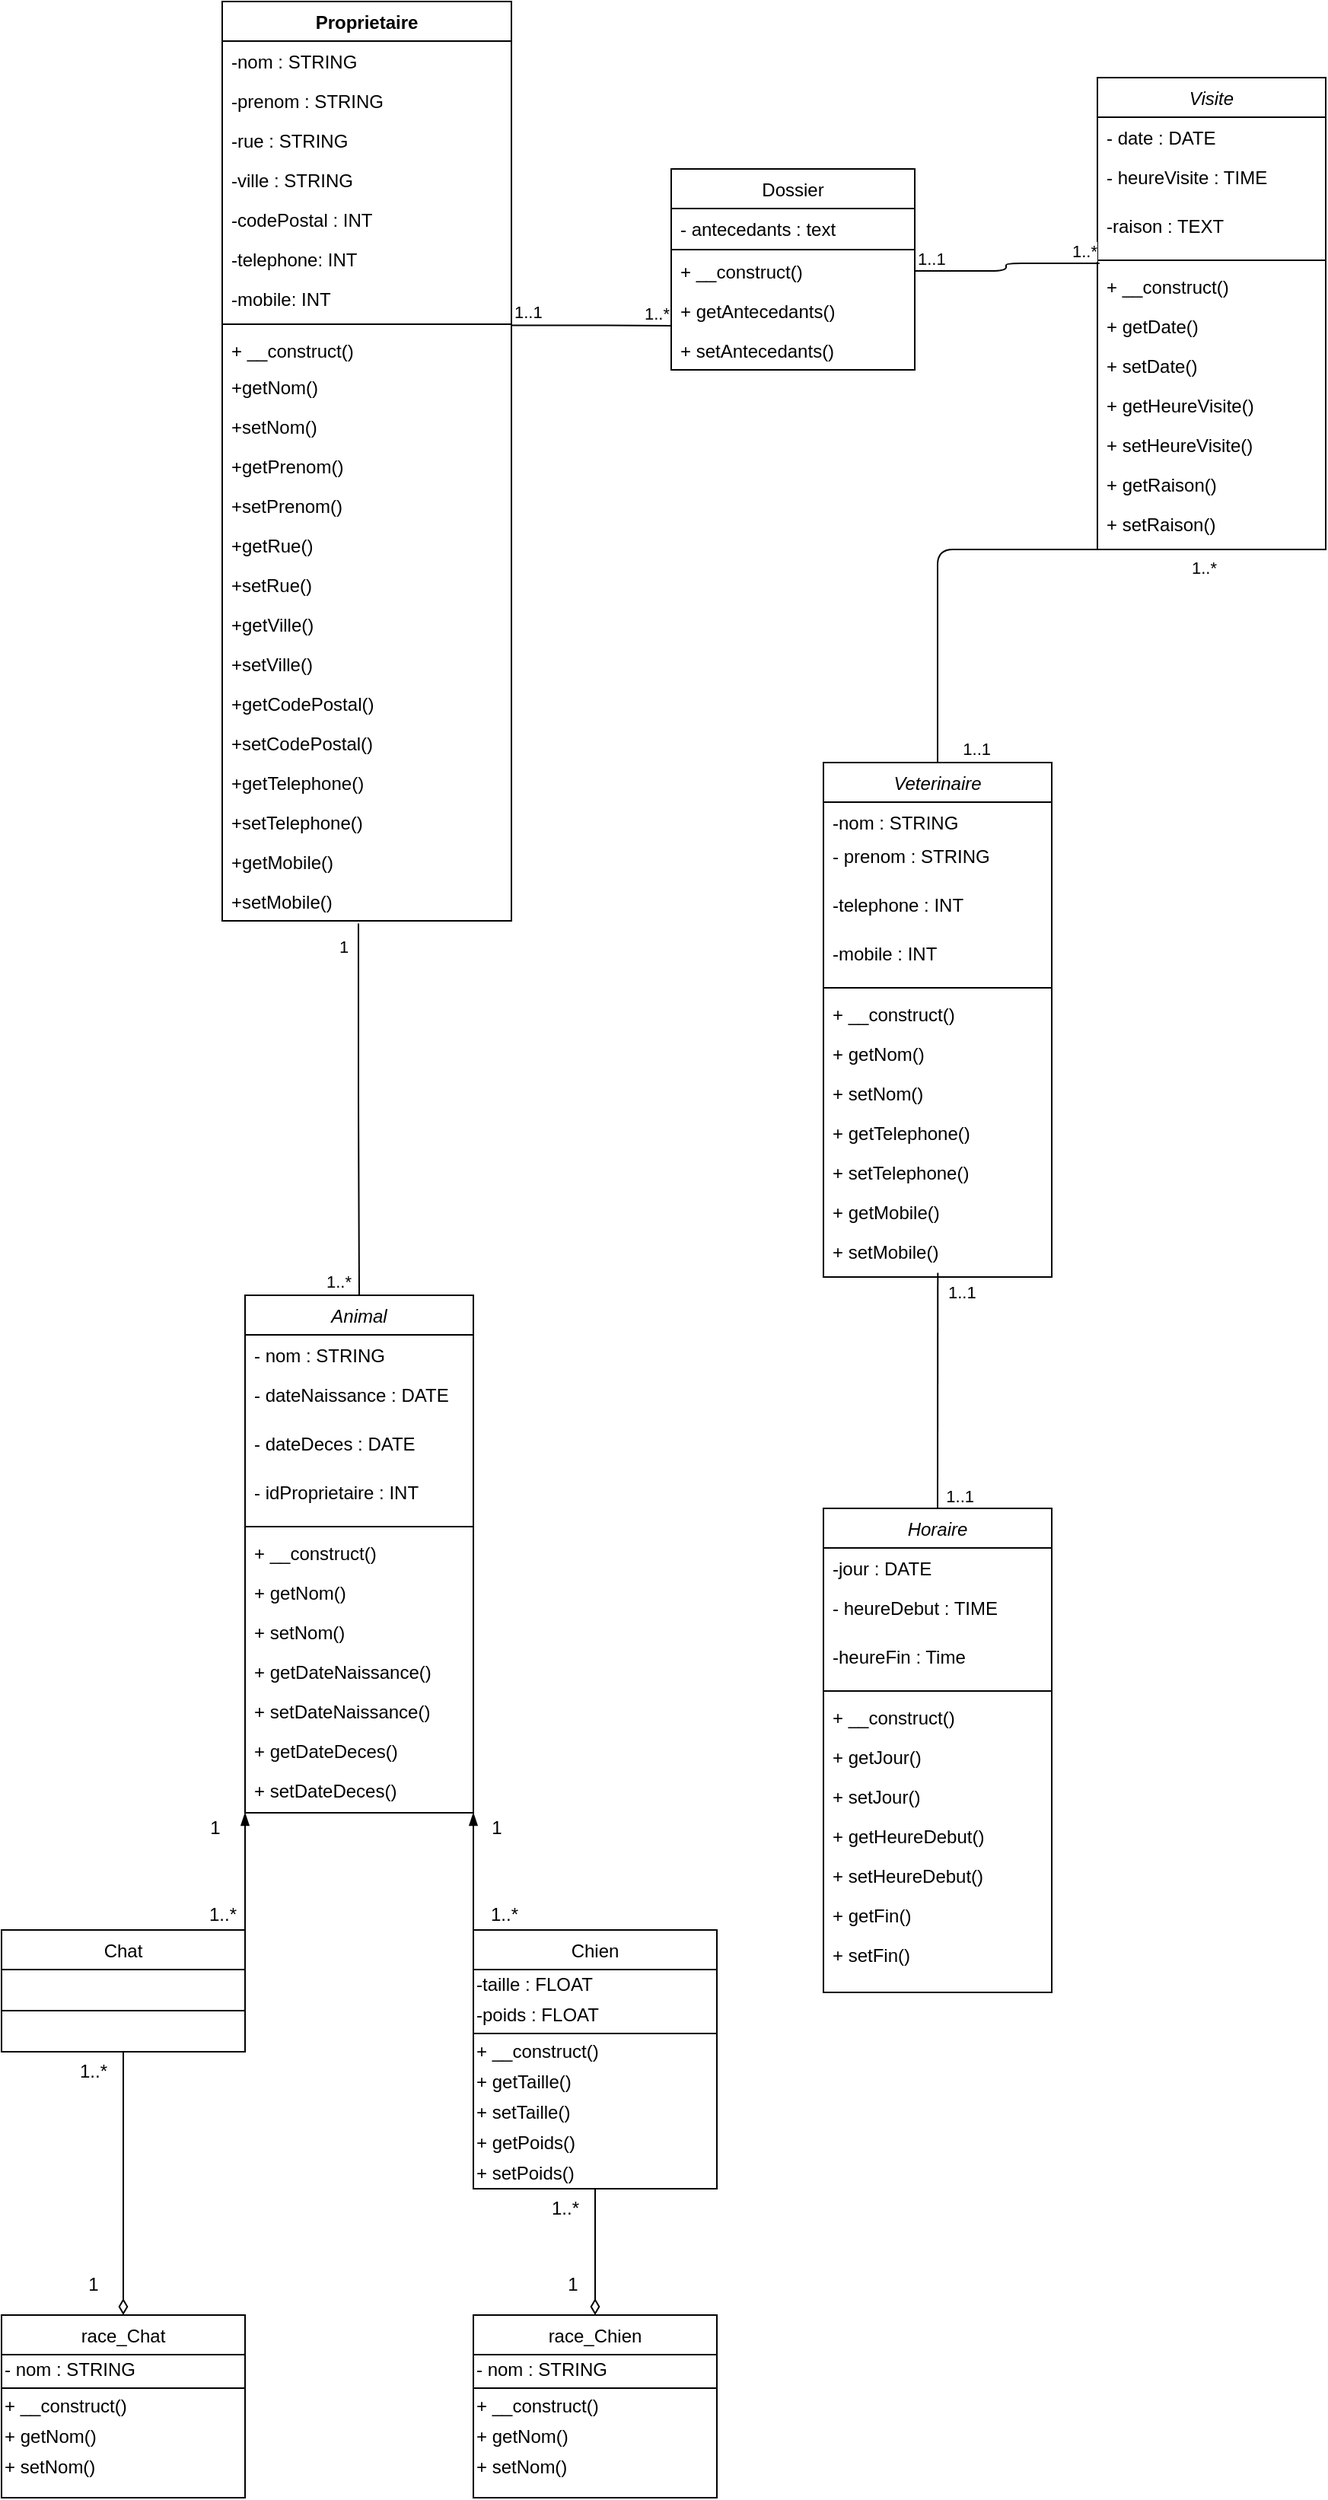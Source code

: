 <mxfile version="14.9.2" type="github">
  <diagram id="C5RBs43oDa-KdzZeNtuy" name="Page-1">
    <mxGraphModel dx="2031" dy="1134" grid="1" gridSize="10" guides="1" tooltips="1" connect="1" arrows="1" fold="1" page="1" pageScale="1" pageWidth="1654" pageHeight="2336" math="0" shadow="0">
      <root>
        <mxCell id="WIyWlLk6GJQsqaUBKTNV-0" />
        <mxCell id="WIyWlLk6GJQsqaUBKTNV-1" parent="WIyWlLk6GJQsqaUBKTNV-0" />
        <mxCell id="zkfFHV4jXpPFQw0GAbJ--0" value="Animal" style="swimlane;fontStyle=2;align=center;verticalAlign=top;childLayout=stackLayout;horizontal=1;startSize=26;horizontalStack=0;resizeParent=1;resizeLast=0;collapsible=1;marginBottom=0;rounded=0;shadow=0;strokeWidth=1;" parent="WIyWlLk6GJQsqaUBKTNV-1" vertex="1">
          <mxGeometry x="330" y="930" width="150" height="340" as="geometry">
            <mxRectangle x="200" y="150" width="160" height="26" as="alternateBounds" />
          </mxGeometry>
        </mxCell>
        <mxCell id="zkfFHV4jXpPFQw0GAbJ--2" value="- nom : STRING" style="text;align=left;verticalAlign=top;spacingLeft=4;spacingRight=4;overflow=hidden;rotatable=0;points=[[0,0.5],[1,0.5]];portConstraint=eastwest;rounded=0;shadow=0;html=0;" parent="zkfFHV4jXpPFQw0GAbJ--0" vertex="1">
          <mxGeometry y="26" width="150" height="26" as="geometry" />
        </mxCell>
        <mxCell id="zkfFHV4jXpPFQw0GAbJ--3" value="- dateNaissance : DATE" style="text;align=left;verticalAlign=top;spacingLeft=4;spacingRight=4;overflow=hidden;rotatable=0;points=[[0,0.5],[1,0.5]];portConstraint=eastwest;rounded=0;shadow=0;html=0;" parent="zkfFHV4jXpPFQw0GAbJ--0" vertex="1">
          <mxGeometry y="52" width="150" height="32" as="geometry" />
        </mxCell>
        <mxCell id="Nl6wbG8qSl5_t9dtnu6c-7" value="- dateDeces : DATE" style="text;align=left;verticalAlign=top;spacingLeft=4;spacingRight=4;overflow=hidden;rotatable=0;points=[[0,0.5],[1,0.5]];portConstraint=eastwest;rounded=0;shadow=0;html=0;" vertex="1" parent="zkfFHV4jXpPFQw0GAbJ--0">
          <mxGeometry y="84" width="150" height="32" as="geometry" />
        </mxCell>
        <mxCell id="Nl6wbG8qSl5_t9dtnu6c-8" value="- idProprietaire : INT" style="text;align=left;verticalAlign=top;spacingLeft=4;spacingRight=4;overflow=hidden;rotatable=0;points=[[0,0.5],[1,0.5]];portConstraint=eastwest;rounded=0;shadow=0;html=0;" vertex="1" parent="zkfFHV4jXpPFQw0GAbJ--0">
          <mxGeometry y="116" width="150" height="32" as="geometry" />
        </mxCell>
        <mxCell id="zkfFHV4jXpPFQw0GAbJ--4" value="" style="line;html=1;strokeWidth=1;align=left;verticalAlign=middle;spacingTop=-1;spacingLeft=3;spacingRight=3;rotatable=0;labelPosition=right;points=[];portConstraint=eastwest;" parent="zkfFHV4jXpPFQw0GAbJ--0" vertex="1">
          <mxGeometry y="148" width="150" height="8" as="geometry" />
        </mxCell>
        <mxCell id="Nl6wbG8qSl5_t9dtnu6c-9" value="+ __construct()" style="text;align=left;verticalAlign=top;spacingLeft=4;spacingRight=4;overflow=hidden;rotatable=0;points=[[0,0.5],[1,0.5]];portConstraint=eastwest;" vertex="1" parent="zkfFHV4jXpPFQw0GAbJ--0">
          <mxGeometry y="156" width="150" height="26" as="geometry" />
        </mxCell>
        <mxCell id="Nl6wbG8qSl5_t9dtnu6c-11" value="+ getNom()" style="text;align=left;verticalAlign=top;spacingLeft=4;spacingRight=4;overflow=hidden;rotatable=0;points=[[0,0.5],[1,0.5]];portConstraint=eastwest;" vertex="1" parent="zkfFHV4jXpPFQw0GAbJ--0">
          <mxGeometry y="182" width="150" height="26" as="geometry" />
        </mxCell>
        <mxCell id="Nl6wbG8qSl5_t9dtnu6c-12" value="+ setNom()" style="text;align=left;verticalAlign=top;spacingLeft=4;spacingRight=4;overflow=hidden;rotatable=0;points=[[0,0.5],[1,0.5]];portConstraint=eastwest;" vertex="1" parent="zkfFHV4jXpPFQw0GAbJ--0">
          <mxGeometry y="208" width="150" height="26" as="geometry" />
        </mxCell>
        <mxCell id="Nl6wbG8qSl5_t9dtnu6c-13" value="+ getDateNaissance()" style="text;align=left;verticalAlign=top;spacingLeft=4;spacingRight=4;overflow=hidden;rotatable=0;points=[[0,0.5],[1,0.5]];portConstraint=eastwest;" vertex="1" parent="zkfFHV4jXpPFQw0GAbJ--0">
          <mxGeometry y="234" width="150" height="26" as="geometry" />
        </mxCell>
        <mxCell id="Nl6wbG8qSl5_t9dtnu6c-14" value="+ setDateNaissance()" style="text;align=left;verticalAlign=top;spacingLeft=4;spacingRight=4;overflow=hidden;rotatable=0;points=[[0,0.5],[1,0.5]];portConstraint=eastwest;" vertex="1" parent="zkfFHV4jXpPFQw0GAbJ--0">
          <mxGeometry y="260" width="150" height="26" as="geometry" />
        </mxCell>
        <mxCell id="Nl6wbG8qSl5_t9dtnu6c-15" value="+ getDateDeces()" style="text;align=left;verticalAlign=top;spacingLeft=4;spacingRight=4;overflow=hidden;rotatable=0;points=[[0,0.5],[1,0.5]];portConstraint=eastwest;" vertex="1" parent="zkfFHV4jXpPFQw0GAbJ--0">
          <mxGeometry y="286" width="150" height="26" as="geometry" />
        </mxCell>
        <mxCell id="Nl6wbG8qSl5_t9dtnu6c-60" value="+ setDateDeces()" style="text;align=left;verticalAlign=top;spacingLeft=4;spacingRight=4;overflow=hidden;rotatable=0;points=[[0,0.5],[1,0.5]];portConstraint=eastwest;" vertex="1" parent="zkfFHV4jXpPFQw0GAbJ--0">
          <mxGeometry y="312" width="150" height="26" as="geometry" />
        </mxCell>
        <mxCell id="Nl6wbG8qSl5_t9dtnu6c-96" style="edgeStyle=none;rounded=1;orthogonalLoop=1;jettySize=auto;html=1;exitX=1;exitY=0;exitDx=0;exitDy=0;startArrow=none;startFill=0;endArrow=blockThin;endFill=1;entryX=0;entryY=1;entryDx=0;entryDy=0;" edge="1" parent="WIyWlLk6GJQsqaUBKTNV-1" source="zkfFHV4jXpPFQw0GAbJ--17" target="zkfFHV4jXpPFQw0GAbJ--0">
          <mxGeometry relative="1" as="geometry">
            <mxPoint x="310" y="769" as="targetPoint" />
          </mxGeometry>
        </mxCell>
        <mxCell id="zkfFHV4jXpPFQw0GAbJ--17" value="Chat" style="swimlane;fontStyle=0;align=center;verticalAlign=top;childLayout=stackLayout;horizontal=1;startSize=26;horizontalStack=0;resizeParent=1;resizeLast=0;collapsible=1;marginBottom=0;rounded=0;shadow=0;strokeWidth=1;" parent="WIyWlLk6GJQsqaUBKTNV-1" vertex="1">
          <mxGeometry x="170" y="1347" width="160" height="80" as="geometry">
            <mxRectangle x="550" y="140" width="160" height="26" as="alternateBounds" />
          </mxGeometry>
        </mxCell>
        <mxCell id="zkfFHV4jXpPFQw0GAbJ--23" value="" style="line;html=1;strokeWidth=1;align=left;verticalAlign=middle;spacingTop=-1;spacingLeft=3;spacingRight=3;rotatable=0;labelPosition=right;points=[];portConstraint=eastwest;" parent="zkfFHV4jXpPFQw0GAbJ--17" vertex="1">
          <mxGeometry y="26" width="160" height="54" as="geometry" />
        </mxCell>
        <mxCell id="Nl6wbG8qSl5_t9dtnu6c-61" value="Proprietaire" style="swimlane;fontStyle=1;align=center;verticalAlign=top;childLayout=stackLayout;horizontal=1;startSize=26;horizontalStack=0;resizeParent=1;resizeParentMax=0;resizeLast=0;collapsible=1;marginBottom=0;fillColor=none;" vertex="1" parent="WIyWlLk6GJQsqaUBKTNV-1">
          <mxGeometry x="315" y="80" width="190" height="604" as="geometry" />
        </mxCell>
        <mxCell id="Nl6wbG8qSl5_t9dtnu6c-62" value="-nom : STRING" style="text;strokeColor=none;fillColor=none;align=left;verticalAlign=top;spacingLeft=4;spacingRight=4;overflow=hidden;rotatable=0;points=[[0,0.5],[1,0.5]];portConstraint=eastwest;" vertex="1" parent="Nl6wbG8qSl5_t9dtnu6c-61">
          <mxGeometry y="26" width="190" height="26" as="geometry" />
        </mxCell>
        <mxCell id="Nl6wbG8qSl5_t9dtnu6c-132" value="-prenom : STRING" style="text;strokeColor=none;fillColor=none;align=left;verticalAlign=top;spacingLeft=4;spacingRight=4;overflow=hidden;rotatable=0;points=[[0,0.5],[1,0.5]];portConstraint=eastwest;" vertex="1" parent="Nl6wbG8qSl5_t9dtnu6c-61">
          <mxGeometry y="52" width="190" height="26" as="geometry" />
        </mxCell>
        <mxCell id="Nl6wbG8qSl5_t9dtnu6c-133" value="-rue : STRING" style="text;strokeColor=none;fillColor=none;align=left;verticalAlign=top;spacingLeft=4;spacingRight=4;overflow=hidden;rotatable=0;points=[[0,0.5],[1,0.5]];portConstraint=eastwest;" vertex="1" parent="Nl6wbG8qSl5_t9dtnu6c-61">
          <mxGeometry y="78" width="190" height="26" as="geometry" />
        </mxCell>
        <mxCell id="Nl6wbG8qSl5_t9dtnu6c-135" value="-ville : STRING" style="text;strokeColor=none;fillColor=none;align=left;verticalAlign=top;spacingLeft=4;spacingRight=4;overflow=hidden;rotatable=0;points=[[0,0.5],[1,0.5]];portConstraint=eastwest;" vertex="1" parent="Nl6wbG8qSl5_t9dtnu6c-61">
          <mxGeometry y="104" width="190" height="26" as="geometry" />
        </mxCell>
        <mxCell id="Nl6wbG8qSl5_t9dtnu6c-136" value="-codePostal : INT" style="text;strokeColor=none;fillColor=none;align=left;verticalAlign=top;spacingLeft=4;spacingRight=4;overflow=hidden;rotatable=0;points=[[0,0.5],[1,0.5]];portConstraint=eastwest;" vertex="1" parent="Nl6wbG8qSl5_t9dtnu6c-61">
          <mxGeometry y="130" width="190" height="26" as="geometry" />
        </mxCell>
        <mxCell id="Nl6wbG8qSl5_t9dtnu6c-134" value="-telephone: INT" style="text;strokeColor=none;fillColor=none;align=left;verticalAlign=top;spacingLeft=4;spacingRight=4;overflow=hidden;rotatable=0;points=[[0,0.5],[1,0.5]];portConstraint=eastwest;" vertex="1" parent="Nl6wbG8qSl5_t9dtnu6c-61">
          <mxGeometry y="156" width="190" height="26" as="geometry" />
        </mxCell>
        <mxCell id="Nl6wbG8qSl5_t9dtnu6c-137" value="-mobile: INT" style="text;strokeColor=none;fillColor=none;align=left;verticalAlign=top;spacingLeft=4;spacingRight=4;overflow=hidden;rotatable=0;points=[[0,0.5],[1,0.5]];portConstraint=eastwest;" vertex="1" parent="Nl6wbG8qSl5_t9dtnu6c-61">
          <mxGeometry y="182" width="190" height="26" as="geometry" />
        </mxCell>
        <mxCell id="Nl6wbG8qSl5_t9dtnu6c-63" value="" style="line;strokeWidth=1;fillColor=none;align=left;verticalAlign=middle;spacingTop=-1;spacingLeft=3;spacingRight=3;rotatable=0;labelPosition=right;points=[];portConstraint=eastwest;" vertex="1" parent="Nl6wbG8qSl5_t9dtnu6c-61">
          <mxGeometry y="208" width="190" height="8" as="geometry" />
        </mxCell>
        <mxCell id="Nl6wbG8qSl5_t9dtnu6c-138" value="+ __construct()" style="text;strokeColor=none;fillColor=none;align=left;verticalAlign=top;spacingLeft=4;spacingRight=4;overflow=hidden;rotatable=0;points=[[0,0.5],[1,0.5]];portConstraint=eastwest;" vertex="1" parent="Nl6wbG8qSl5_t9dtnu6c-61">
          <mxGeometry y="216" width="190" height="24" as="geometry" />
        </mxCell>
        <mxCell id="Nl6wbG8qSl5_t9dtnu6c-64" value="+getNom()" style="text;strokeColor=none;fillColor=none;align=left;verticalAlign=top;spacingLeft=4;spacingRight=4;overflow=hidden;rotatable=0;points=[[0,0.5],[1,0.5]];portConstraint=eastwest;" vertex="1" parent="Nl6wbG8qSl5_t9dtnu6c-61">
          <mxGeometry y="240" width="190" height="26" as="geometry" />
        </mxCell>
        <mxCell id="Nl6wbG8qSl5_t9dtnu6c-139" value="+setNom()" style="text;strokeColor=none;fillColor=none;align=left;verticalAlign=top;spacingLeft=4;spacingRight=4;overflow=hidden;rotatable=0;points=[[0,0.5],[1,0.5]];portConstraint=eastwest;" vertex="1" parent="Nl6wbG8qSl5_t9dtnu6c-61">
          <mxGeometry y="266" width="190" height="26" as="geometry" />
        </mxCell>
        <mxCell id="Nl6wbG8qSl5_t9dtnu6c-140" value="+getPrenom()" style="text;strokeColor=none;fillColor=none;align=left;verticalAlign=top;spacingLeft=4;spacingRight=4;overflow=hidden;rotatable=0;points=[[0,0.5],[1,0.5]];portConstraint=eastwest;" vertex="1" parent="Nl6wbG8qSl5_t9dtnu6c-61">
          <mxGeometry y="292" width="190" height="26" as="geometry" />
        </mxCell>
        <mxCell id="Nl6wbG8qSl5_t9dtnu6c-141" value="+setPrenom()" style="text;strokeColor=none;fillColor=none;align=left;verticalAlign=top;spacingLeft=4;spacingRight=4;overflow=hidden;rotatable=0;points=[[0,0.5],[1,0.5]];portConstraint=eastwest;" vertex="1" parent="Nl6wbG8qSl5_t9dtnu6c-61">
          <mxGeometry y="318" width="190" height="26" as="geometry" />
        </mxCell>
        <mxCell id="Nl6wbG8qSl5_t9dtnu6c-142" value="+getRue()" style="text;strokeColor=none;fillColor=none;align=left;verticalAlign=top;spacingLeft=4;spacingRight=4;overflow=hidden;rotatable=0;points=[[0,0.5],[1,0.5]];portConstraint=eastwest;" vertex="1" parent="Nl6wbG8qSl5_t9dtnu6c-61">
          <mxGeometry y="344" width="190" height="26" as="geometry" />
        </mxCell>
        <mxCell id="Nl6wbG8qSl5_t9dtnu6c-143" value="+setRue()" style="text;strokeColor=none;fillColor=none;align=left;verticalAlign=top;spacingLeft=4;spacingRight=4;overflow=hidden;rotatable=0;points=[[0,0.5],[1,0.5]];portConstraint=eastwest;" vertex="1" parent="Nl6wbG8qSl5_t9dtnu6c-61">
          <mxGeometry y="370" width="190" height="26" as="geometry" />
        </mxCell>
        <mxCell id="Nl6wbG8qSl5_t9dtnu6c-144" value="+getVille()" style="text;strokeColor=none;fillColor=none;align=left;verticalAlign=top;spacingLeft=4;spacingRight=4;overflow=hidden;rotatable=0;points=[[0,0.5],[1,0.5]];portConstraint=eastwest;" vertex="1" parent="Nl6wbG8qSl5_t9dtnu6c-61">
          <mxGeometry y="396" width="190" height="26" as="geometry" />
        </mxCell>
        <mxCell id="Nl6wbG8qSl5_t9dtnu6c-145" value="+setVille()" style="text;strokeColor=none;fillColor=none;align=left;verticalAlign=top;spacingLeft=4;spacingRight=4;overflow=hidden;rotatable=0;points=[[0,0.5],[1,0.5]];portConstraint=eastwest;" vertex="1" parent="Nl6wbG8qSl5_t9dtnu6c-61">
          <mxGeometry y="422" width="190" height="26" as="geometry" />
        </mxCell>
        <mxCell id="Nl6wbG8qSl5_t9dtnu6c-146" value="+getCodePostal()" style="text;strokeColor=none;fillColor=none;align=left;verticalAlign=top;spacingLeft=4;spacingRight=4;overflow=hidden;rotatable=0;points=[[0,0.5],[1,0.5]];portConstraint=eastwest;" vertex="1" parent="Nl6wbG8qSl5_t9dtnu6c-61">
          <mxGeometry y="448" width="190" height="26" as="geometry" />
        </mxCell>
        <mxCell id="Nl6wbG8qSl5_t9dtnu6c-147" value="+setCodePostal()" style="text;strokeColor=none;fillColor=none;align=left;verticalAlign=top;spacingLeft=4;spacingRight=4;overflow=hidden;rotatable=0;points=[[0,0.5],[1,0.5]];portConstraint=eastwest;" vertex="1" parent="Nl6wbG8qSl5_t9dtnu6c-61">
          <mxGeometry y="474" width="190" height="26" as="geometry" />
        </mxCell>
        <mxCell id="Nl6wbG8qSl5_t9dtnu6c-148" value="+getTelephone()" style="text;strokeColor=none;fillColor=none;align=left;verticalAlign=top;spacingLeft=4;spacingRight=4;overflow=hidden;rotatable=0;points=[[0,0.5],[1,0.5]];portConstraint=eastwest;" vertex="1" parent="Nl6wbG8qSl5_t9dtnu6c-61">
          <mxGeometry y="500" width="190" height="26" as="geometry" />
        </mxCell>
        <mxCell id="Nl6wbG8qSl5_t9dtnu6c-149" value="+setTelephone()" style="text;strokeColor=none;fillColor=none;align=left;verticalAlign=top;spacingLeft=4;spacingRight=4;overflow=hidden;rotatable=0;points=[[0,0.5],[1,0.5]];portConstraint=eastwest;" vertex="1" parent="Nl6wbG8qSl5_t9dtnu6c-61">
          <mxGeometry y="526" width="190" height="26" as="geometry" />
        </mxCell>
        <mxCell id="Nl6wbG8qSl5_t9dtnu6c-150" value="+getMobile()" style="text;strokeColor=none;fillColor=none;align=left;verticalAlign=top;spacingLeft=4;spacingRight=4;overflow=hidden;rotatable=0;points=[[0,0.5],[1,0.5]];portConstraint=eastwest;" vertex="1" parent="Nl6wbG8qSl5_t9dtnu6c-61">
          <mxGeometry y="552" width="190" height="26" as="geometry" />
        </mxCell>
        <mxCell id="Nl6wbG8qSl5_t9dtnu6c-151" value="+setMobile()" style="text;strokeColor=none;fillColor=none;align=left;verticalAlign=top;spacingLeft=4;spacingRight=4;overflow=hidden;rotatable=0;points=[[0,0.5],[1,0.5]];portConstraint=eastwest;" vertex="1" parent="Nl6wbG8qSl5_t9dtnu6c-61">
          <mxGeometry y="578" width="190" height="26" as="geometry" />
        </mxCell>
        <mxCell id="Nl6wbG8qSl5_t9dtnu6c-102" style="edgeStyle=none;rounded=1;orthogonalLoop=1;jettySize=auto;html=1;exitX=0.5;exitY=0;exitDx=0;exitDy=0;entryX=0.5;entryY=1;entryDx=0;entryDy=0;startArrow=diamondThin;startFill=0;endArrow=none;endFill=0;startSize=8;" edge="1" parent="WIyWlLk6GJQsqaUBKTNV-1" source="Nl6wbG8qSl5_t9dtnu6c-65" target="zkfFHV4jXpPFQw0GAbJ--17">
          <mxGeometry relative="1" as="geometry" />
        </mxCell>
        <mxCell id="Nl6wbG8qSl5_t9dtnu6c-65" value="race_Chat" style="swimlane;fontStyle=0;align=center;verticalAlign=top;childLayout=stackLayout;horizontal=1;startSize=26;horizontalStack=0;resizeParent=1;resizeLast=0;collapsible=1;marginBottom=0;rounded=0;shadow=0;strokeWidth=1;" vertex="1" parent="WIyWlLk6GJQsqaUBKTNV-1">
          <mxGeometry x="170" y="1600" width="160" height="120" as="geometry">
            <mxRectangle x="550" y="140" width="160" height="26" as="alternateBounds" />
          </mxGeometry>
        </mxCell>
        <mxCell id="Nl6wbG8qSl5_t9dtnu6c-101" value="- nom : STRING" style="text;html=1;align=left;verticalAlign=middle;resizable=0;points=[];autosize=1;strokeColor=none;" vertex="1" parent="Nl6wbG8qSl5_t9dtnu6c-65">
          <mxGeometry y="26" width="160" height="20" as="geometry" />
        </mxCell>
        <mxCell id="Nl6wbG8qSl5_t9dtnu6c-66" value="" style="line;html=1;strokeWidth=1;align=left;verticalAlign=middle;spacingTop=-1;spacingLeft=3;spacingRight=3;rotatable=0;labelPosition=right;points=[];portConstraint=eastwest;" vertex="1" parent="Nl6wbG8qSl5_t9dtnu6c-65">
          <mxGeometry y="46" width="160" height="4" as="geometry" />
        </mxCell>
        <mxCell id="Nl6wbG8qSl5_t9dtnu6c-114" value="+ __construct()" style="text;html=1;align=left;verticalAlign=middle;resizable=0;points=[];autosize=1;strokeColor=none;" vertex="1" parent="Nl6wbG8qSl5_t9dtnu6c-65">
          <mxGeometry y="50" width="160" height="20" as="geometry" />
        </mxCell>
        <mxCell id="Nl6wbG8qSl5_t9dtnu6c-115" value="+ getNom()" style="text;html=1;align=left;verticalAlign=middle;resizable=0;points=[];autosize=1;strokeColor=none;" vertex="1" parent="Nl6wbG8qSl5_t9dtnu6c-65">
          <mxGeometry y="70" width="160" height="20" as="geometry" />
        </mxCell>
        <mxCell id="Nl6wbG8qSl5_t9dtnu6c-116" value="+ setNom()" style="text;html=1;align=left;verticalAlign=middle;resizable=0;points=[];autosize=1;strokeColor=none;" vertex="1" parent="Nl6wbG8qSl5_t9dtnu6c-65">
          <mxGeometry y="90" width="160" height="20" as="geometry" />
        </mxCell>
        <mxCell id="Nl6wbG8qSl5_t9dtnu6c-97" value="Chien" style="swimlane;fontStyle=0;align=center;verticalAlign=top;childLayout=stackLayout;horizontal=1;startSize=26;horizontalStack=0;resizeParent=1;resizeLast=0;collapsible=1;marginBottom=0;rounded=0;shadow=0;strokeWidth=1;" vertex="1" parent="WIyWlLk6GJQsqaUBKTNV-1">
          <mxGeometry x="480" y="1347" width="160" height="170" as="geometry">
            <mxRectangle x="550" y="140" width="160" height="26" as="alternateBounds" />
          </mxGeometry>
        </mxCell>
        <mxCell id="Nl6wbG8qSl5_t9dtnu6c-107" value="-taille : FLOAT" style="text;html=1;align=left;verticalAlign=middle;resizable=0;points=[];autosize=1;strokeColor=none;" vertex="1" parent="Nl6wbG8qSl5_t9dtnu6c-97">
          <mxGeometry y="26" width="160" height="20" as="geometry" />
        </mxCell>
        <mxCell id="Nl6wbG8qSl5_t9dtnu6c-108" value="-poids : FLOAT" style="text;html=1;align=left;verticalAlign=middle;resizable=0;points=[];autosize=1;strokeColor=none;" vertex="1" parent="Nl6wbG8qSl5_t9dtnu6c-97">
          <mxGeometry y="46" width="160" height="20" as="geometry" />
        </mxCell>
        <mxCell id="Nl6wbG8qSl5_t9dtnu6c-98" value="" style="line;html=1;strokeWidth=1;align=left;verticalAlign=middle;spacingTop=-1;spacingLeft=3;spacingRight=3;rotatable=0;labelPosition=right;points=[];portConstraint=eastwest;" vertex="1" parent="Nl6wbG8qSl5_t9dtnu6c-97">
          <mxGeometry y="66" width="160" height="4" as="geometry" />
        </mxCell>
        <mxCell id="Nl6wbG8qSl5_t9dtnu6c-109" value="+ __construct()" style="text;html=1;align=left;verticalAlign=middle;resizable=0;points=[];autosize=1;strokeColor=none;" vertex="1" parent="Nl6wbG8qSl5_t9dtnu6c-97">
          <mxGeometry y="70" width="160" height="20" as="geometry" />
        </mxCell>
        <mxCell id="Nl6wbG8qSl5_t9dtnu6c-110" value="+ getTaille()" style="text;html=1;align=left;verticalAlign=middle;resizable=0;points=[];autosize=1;strokeColor=none;" vertex="1" parent="Nl6wbG8qSl5_t9dtnu6c-97">
          <mxGeometry y="90" width="160" height="20" as="geometry" />
        </mxCell>
        <mxCell id="Nl6wbG8qSl5_t9dtnu6c-112" value="+ setTaille()" style="text;html=1;align=left;verticalAlign=middle;resizable=0;points=[];autosize=1;strokeColor=none;" vertex="1" parent="Nl6wbG8qSl5_t9dtnu6c-97">
          <mxGeometry y="110" width="160" height="20" as="geometry" />
        </mxCell>
        <mxCell id="Nl6wbG8qSl5_t9dtnu6c-113" value="+ getPoids()" style="text;html=1;align=left;verticalAlign=middle;resizable=0;points=[];autosize=1;strokeColor=none;" vertex="1" parent="Nl6wbG8qSl5_t9dtnu6c-97">
          <mxGeometry y="130" width="160" height="20" as="geometry" />
        </mxCell>
        <mxCell id="Nl6wbG8qSl5_t9dtnu6c-111" value="+ setPoids()" style="text;html=1;align=left;verticalAlign=middle;resizable=0;points=[];autosize=1;strokeColor=none;" vertex="1" parent="Nl6wbG8qSl5_t9dtnu6c-97">
          <mxGeometry y="150" width="160" height="20" as="geometry" />
        </mxCell>
        <mxCell id="Nl6wbG8qSl5_t9dtnu6c-99" style="edgeStyle=none;rounded=1;orthogonalLoop=1;jettySize=auto;html=1;exitX=0;exitY=0;exitDx=0;exitDy=0;startArrow=none;startFill=0;endArrow=blockThin;endFill=1;entryX=1;entryY=1;entryDx=0;entryDy=0;" edge="1" parent="WIyWlLk6GJQsqaUBKTNV-1" source="Nl6wbG8qSl5_t9dtnu6c-97" target="zkfFHV4jXpPFQw0GAbJ--0">
          <mxGeometry relative="1" as="geometry">
            <mxPoint x="480" y="1020" as="sourcePoint" />
            <mxPoint x="490" y="930" as="targetPoint" />
          </mxGeometry>
        </mxCell>
        <mxCell id="Nl6wbG8qSl5_t9dtnu6c-103" value="race_Chien" style="swimlane;fontStyle=0;align=center;verticalAlign=top;childLayout=stackLayout;horizontal=1;startSize=26;horizontalStack=0;resizeParent=1;resizeLast=0;collapsible=1;marginBottom=0;rounded=0;shadow=0;strokeWidth=1;" vertex="1" parent="WIyWlLk6GJQsqaUBKTNV-1">
          <mxGeometry x="480" y="1600" width="160" height="120" as="geometry">
            <mxRectangle x="550" y="140" width="160" height="26" as="alternateBounds" />
          </mxGeometry>
        </mxCell>
        <mxCell id="Nl6wbG8qSl5_t9dtnu6c-104" value="- nom : STRING" style="text;html=1;align=left;verticalAlign=middle;resizable=0;points=[];autosize=1;strokeColor=none;" vertex="1" parent="Nl6wbG8qSl5_t9dtnu6c-103">
          <mxGeometry y="26" width="160" height="20" as="geometry" />
        </mxCell>
        <mxCell id="Nl6wbG8qSl5_t9dtnu6c-105" value="" style="line;html=1;strokeWidth=1;align=left;verticalAlign=middle;spacingTop=-1;spacingLeft=3;spacingRight=3;rotatable=0;labelPosition=right;points=[];portConstraint=eastwest;" vertex="1" parent="Nl6wbG8qSl5_t9dtnu6c-103">
          <mxGeometry y="46" width="160" height="4" as="geometry" />
        </mxCell>
        <mxCell id="Nl6wbG8qSl5_t9dtnu6c-117" value="+ __construct()" style="text;html=1;align=left;verticalAlign=middle;resizable=0;points=[];autosize=1;strokeColor=none;" vertex="1" parent="Nl6wbG8qSl5_t9dtnu6c-103">
          <mxGeometry y="50" width="160" height="20" as="geometry" />
        </mxCell>
        <mxCell id="Nl6wbG8qSl5_t9dtnu6c-118" value="+ getNom()" style="text;html=1;align=left;verticalAlign=middle;resizable=0;points=[];autosize=1;strokeColor=none;" vertex="1" parent="Nl6wbG8qSl5_t9dtnu6c-103">
          <mxGeometry y="70" width="160" height="20" as="geometry" />
        </mxCell>
        <mxCell id="Nl6wbG8qSl5_t9dtnu6c-119" value="+ setNom()" style="text;html=1;align=left;verticalAlign=middle;resizable=0;points=[];autosize=1;strokeColor=none;" vertex="1" parent="Nl6wbG8qSl5_t9dtnu6c-103">
          <mxGeometry y="90" width="160" height="20" as="geometry" />
        </mxCell>
        <mxCell id="Nl6wbG8qSl5_t9dtnu6c-106" style="edgeStyle=none;rounded=1;orthogonalLoop=1;jettySize=auto;html=1;startArrow=diamondThin;startFill=0;endArrow=none;endFill=0;entryX=0.5;entryY=1;entryDx=0;entryDy=0;startSize=8;exitX=0.5;exitY=0;exitDx=0;exitDy=0;" edge="1" parent="WIyWlLk6GJQsqaUBKTNV-1" source="Nl6wbG8qSl5_t9dtnu6c-103" target="Nl6wbG8qSl5_t9dtnu6c-97">
          <mxGeometry relative="1" as="geometry">
            <mxPoint x="620" y="1230" as="sourcePoint" />
            <mxPoint x="570" y="1100" as="targetPoint" />
          </mxGeometry>
        </mxCell>
        <mxCell id="Nl6wbG8qSl5_t9dtnu6c-121" value="1" style="text;html=1;align=center;verticalAlign=middle;resizable=0;points=[];autosize=1;strokeColor=none;" vertex="1" parent="WIyWlLk6GJQsqaUBKTNV-1">
          <mxGeometry x="300" y="1270" width="20" height="20" as="geometry" />
        </mxCell>
        <mxCell id="Nl6wbG8qSl5_t9dtnu6c-122" value="1..*" style="text;html=1;align=center;verticalAlign=middle;resizable=0;points=[];autosize=1;strokeColor=none;" vertex="1" parent="WIyWlLk6GJQsqaUBKTNV-1">
          <mxGeometry x="300" y="1327" width="30" height="20" as="geometry" />
        </mxCell>
        <mxCell id="Nl6wbG8qSl5_t9dtnu6c-123" value="1" style="text;html=1;align=center;verticalAlign=middle;resizable=0;points=[];autosize=1;strokeColor=none;" vertex="1" parent="WIyWlLk6GJQsqaUBKTNV-1">
          <mxGeometry x="485" y="1270" width="20" height="20" as="geometry" />
        </mxCell>
        <mxCell id="Nl6wbG8qSl5_t9dtnu6c-124" value="1..*" style="text;html=1;align=center;verticalAlign=middle;resizable=0;points=[];autosize=1;strokeColor=none;" vertex="1" parent="WIyWlLk6GJQsqaUBKTNV-1">
          <mxGeometry x="485" y="1327" width="30" height="20" as="geometry" />
        </mxCell>
        <mxCell id="Nl6wbG8qSl5_t9dtnu6c-125" value="1" style="text;html=1;align=center;verticalAlign=middle;resizable=0;points=[];autosize=1;strokeColor=none;" vertex="1" parent="WIyWlLk6GJQsqaUBKTNV-1">
          <mxGeometry x="220" y="1570" width="20" height="20" as="geometry" />
        </mxCell>
        <mxCell id="Nl6wbG8qSl5_t9dtnu6c-126" value="1..*" style="text;html=1;align=center;verticalAlign=middle;resizable=0;points=[];autosize=1;strokeColor=none;" vertex="1" parent="WIyWlLk6GJQsqaUBKTNV-1">
          <mxGeometry x="215" y="1430" width="30" height="20" as="geometry" />
        </mxCell>
        <mxCell id="Nl6wbG8qSl5_t9dtnu6c-127" value="1..*" style="text;html=1;align=center;verticalAlign=middle;resizable=0;points=[];autosize=1;strokeColor=none;" vertex="1" parent="WIyWlLk6GJQsqaUBKTNV-1">
          <mxGeometry x="525" y="1520" width="30" height="20" as="geometry" />
        </mxCell>
        <mxCell id="Nl6wbG8qSl5_t9dtnu6c-128" value="1" style="text;html=1;align=center;verticalAlign=middle;resizable=0;points=[];autosize=1;strokeColor=none;" vertex="1" parent="WIyWlLk6GJQsqaUBKTNV-1">
          <mxGeometry x="535" y="1570" width="20" height="20" as="geometry" />
        </mxCell>
        <mxCell id="Nl6wbG8qSl5_t9dtnu6c-156" value="Dossier" style="swimlane;fontStyle=0;align=center;verticalAlign=top;childLayout=stackLayout;horizontal=1;startSize=26;horizontalStack=0;resizeParent=1;resizeLast=0;collapsible=1;marginBottom=0;rounded=0;shadow=0;strokeWidth=1;" vertex="1" parent="WIyWlLk6GJQsqaUBKTNV-1">
          <mxGeometry x="610" y="190" width="160" height="132" as="geometry">
            <mxRectangle x="550" y="140" width="160" height="26" as="alternateBounds" />
          </mxGeometry>
        </mxCell>
        <mxCell id="Nl6wbG8qSl5_t9dtnu6c-158" value="- antecedants : text" style="text;strokeColor=none;fillColor=none;align=left;verticalAlign=top;spacingLeft=4;spacingRight=4;overflow=hidden;rotatable=0;points=[[0,0.5],[1,0.5]];portConstraint=eastwest;" vertex="1" parent="Nl6wbG8qSl5_t9dtnu6c-156">
          <mxGeometry y="26" width="160" height="26" as="geometry" />
        </mxCell>
        <mxCell id="Nl6wbG8qSl5_t9dtnu6c-157" value="" style="line;html=1;strokeWidth=1;align=left;verticalAlign=middle;spacingTop=-1;spacingLeft=3;spacingRight=3;rotatable=0;labelPosition=right;points=[];portConstraint=eastwest;" vertex="1" parent="Nl6wbG8qSl5_t9dtnu6c-156">
          <mxGeometry y="52" width="160" height="2" as="geometry" />
        </mxCell>
        <mxCell id="Nl6wbG8qSl5_t9dtnu6c-166" value="+ __construct()" style="text;strokeColor=none;fillColor=none;align=left;verticalAlign=top;spacingLeft=4;spacingRight=4;overflow=hidden;rotatable=0;points=[[0,0.5],[1,0.5]];portConstraint=eastwest;" vertex="1" parent="Nl6wbG8qSl5_t9dtnu6c-156">
          <mxGeometry y="54" width="160" height="26" as="geometry" />
        </mxCell>
        <mxCell id="Nl6wbG8qSl5_t9dtnu6c-167" value="+ getAntecedants()" style="text;strokeColor=none;fillColor=none;align=left;verticalAlign=top;spacingLeft=4;spacingRight=4;overflow=hidden;rotatable=0;points=[[0,0.5],[1,0.5]];portConstraint=eastwest;" vertex="1" parent="Nl6wbG8qSl5_t9dtnu6c-156">
          <mxGeometry y="80" width="160" height="26" as="geometry" />
        </mxCell>
        <mxCell id="Nl6wbG8qSl5_t9dtnu6c-168" value="+ setAntecedants()" style="text;strokeColor=none;fillColor=none;align=left;verticalAlign=top;spacingLeft=4;spacingRight=4;overflow=hidden;rotatable=0;points=[[0,0.5],[1,0.5]];portConstraint=eastwest;" vertex="1" parent="Nl6wbG8qSl5_t9dtnu6c-156">
          <mxGeometry y="106" width="160" height="26" as="geometry" />
        </mxCell>
        <mxCell id="Nl6wbG8qSl5_t9dtnu6c-163" value="" style="endArrow=none;html=1;edgeStyle=orthogonalEdgeStyle;startSize=8;exitX=0.471;exitY=1.069;exitDx=0;exitDy=0;exitPerimeter=0;entryX=0.5;entryY=0;entryDx=0;entryDy=0;" edge="1" parent="WIyWlLk6GJQsqaUBKTNV-1" source="Nl6wbG8qSl5_t9dtnu6c-151" target="zkfFHV4jXpPFQw0GAbJ--0">
          <mxGeometry relative="1" as="geometry">
            <mxPoint x="630" y="710" as="sourcePoint" />
            <mxPoint x="790" y="710" as="targetPoint" />
            <Array as="points">
              <mxPoint x="405" y="807" />
            </Array>
          </mxGeometry>
        </mxCell>
        <mxCell id="Nl6wbG8qSl5_t9dtnu6c-164" value="1" style="edgeLabel;resizable=0;html=1;align=left;verticalAlign=bottom;" connectable="0" vertex="1" parent="Nl6wbG8qSl5_t9dtnu6c-163">
          <mxGeometry x="-1" relative="1" as="geometry">
            <mxPoint x="-14" y="24" as="offset" />
          </mxGeometry>
        </mxCell>
        <mxCell id="Nl6wbG8qSl5_t9dtnu6c-165" value="1..*" style="edgeLabel;resizable=0;html=1;align=right;verticalAlign=bottom;" connectable="0" vertex="1" parent="Nl6wbG8qSl5_t9dtnu6c-163">
          <mxGeometry x="1" relative="1" as="geometry">
            <mxPoint x="-5" as="offset" />
          </mxGeometry>
        </mxCell>
        <mxCell id="Nl6wbG8qSl5_t9dtnu6c-169" value="" style="endArrow=none;html=1;edgeStyle=orthogonalEdgeStyle;startSize=8;exitX=1.001;exitY=-0.138;exitDx=0;exitDy=0;exitPerimeter=0;entryX=-0.003;entryY=0.886;entryDx=0;entryDy=0;entryPerimeter=0;" edge="1" parent="WIyWlLk6GJQsqaUBKTNV-1" source="Nl6wbG8qSl5_t9dtnu6c-138" target="Nl6wbG8qSl5_t9dtnu6c-167">
          <mxGeometry relative="1" as="geometry">
            <mxPoint x="630" y="290" as="sourcePoint" />
            <mxPoint x="790" y="290" as="targetPoint" />
          </mxGeometry>
        </mxCell>
        <mxCell id="Nl6wbG8qSl5_t9dtnu6c-170" value="1..1" style="edgeLabel;resizable=0;html=1;align=left;verticalAlign=bottom;" connectable="0" vertex="1" parent="Nl6wbG8qSl5_t9dtnu6c-169">
          <mxGeometry x="-1" relative="1" as="geometry" />
        </mxCell>
        <mxCell id="Nl6wbG8qSl5_t9dtnu6c-171" value="1..*" style="edgeLabel;resizable=0;html=1;align=right;verticalAlign=bottom;" connectable="0" vertex="1" parent="Nl6wbG8qSl5_t9dtnu6c-169">
          <mxGeometry x="1" relative="1" as="geometry" />
        </mxCell>
        <mxCell id="Nl6wbG8qSl5_t9dtnu6c-173" value="Visite" style="swimlane;fontStyle=2;align=center;verticalAlign=top;childLayout=stackLayout;horizontal=1;startSize=26;horizontalStack=0;resizeParent=1;resizeLast=0;collapsible=1;marginBottom=0;rounded=0;shadow=0;strokeWidth=1;" vertex="1" parent="WIyWlLk6GJQsqaUBKTNV-1">
          <mxGeometry x="890" y="130" width="150" height="310" as="geometry">
            <mxRectangle x="200" y="150" width="160" height="26" as="alternateBounds" />
          </mxGeometry>
        </mxCell>
        <mxCell id="Nl6wbG8qSl5_t9dtnu6c-174" value="- date : DATE" style="text;align=left;verticalAlign=top;spacingLeft=4;spacingRight=4;overflow=hidden;rotatable=0;points=[[0,0.5],[1,0.5]];portConstraint=eastwest;rounded=0;shadow=0;html=0;" vertex="1" parent="Nl6wbG8qSl5_t9dtnu6c-173">
          <mxGeometry y="26" width="150" height="26" as="geometry" />
        </mxCell>
        <mxCell id="Nl6wbG8qSl5_t9dtnu6c-175" value="- heureVisite : TIME" style="text;align=left;verticalAlign=top;spacingLeft=4;spacingRight=4;overflow=hidden;rotatable=0;points=[[0,0.5],[1,0.5]];portConstraint=eastwest;rounded=0;shadow=0;html=0;" vertex="1" parent="Nl6wbG8qSl5_t9dtnu6c-173">
          <mxGeometry y="52" width="150" height="32" as="geometry" />
        </mxCell>
        <mxCell id="Nl6wbG8qSl5_t9dtnu6c-176" value="-raison : TEXT" style="text;align=left;verticalAlign=top;spacingLeft=4;spacingRight=4;overflow=hidden;rotatable=0;points=[[0,0.5],[1,0.5]];portConstraint=eastwest;rounded=0;shadow=0;html=0;" vertex="1" parent="Nl6wbG8qSl5_t9dtnu6c-173">
          <mxGeometry y="84" width="150" height="32" as="geometry" />
        </mxCell>
        <mxCell id="Nl6wbG8qSl5_t9dtnu6c-178" value="" style="line;html=1;strokeWidth=1;align=left;verticalAlign=middle;spacingTop=-1;spacingLeft=3;spacingRight=3;rotatable=0;labelPosition=right;points=[];portConstraint=eastwest;" vertex="1" parent="Nl6wbG8qSl5_t9dtnu6c-173">
          <mxGeometry y="116" width="150" height="8" as="geometry" />
        </mxCell>
        <mxCell id="Nl6wbG8qSl5_t9dtnu6c-179" value="+ __construct()" style="text;align=left;verticalAlign=top;spacingLeft=4;spacingRight=4;overflow=hidden;rotatable=0;points=[[0,0.5],[1,0.5]];portConstraint=eastwest;" vertex="1" parent="Nl6wbG8qSl5_t9dtnu6c-173">
          <mxGeometry y="124" width="150" height="26" as="geometry" />
        </mxCell>
        <mxCell id="Nl6wbG8qSl5_t9dtnu6c-180" value="+ getDate()" style="text;align=left;verticalAlign=top;spacingLeft=4;spacingRight=4;overflow=hidden;rotatable=0;points=[[0,0.5],[1,0.5]];portConstraint=eastwest;" vertex="1" parent="Nl6wbG8qSl5_t9dtnu6c-173">
          <mxGeometry y="150" width="150" height="26" as="geometry" />
        </mxCell>
        <mxCell id="Nl6wbG8qSl5_t9dtnu6c-181" value="+ setDate()" style="text;align=left;verticalAlign=top;spacingLeft=4;spacingRight=4;overflow=hidden;rotatable=0;points=[[0,0.5],[1,0.5]];portConstraint=eastwest;" vertex="1" parent="Nl6wbG8qSl5_t9dtnu6c-173">
          <mxGeometry y="176" width="150" height="26" as="geometry" />
        </mxCell>
        <mxCell id="Nl6wbG8qSl5_t9dtnu6c-182" value="+ getHeureVisite()" style="text;align=left;verticalAlign=top;spacingLeft=4;spacingRight=4;overflow=hidden;rotatable=0;points=[[0,0.5],[1,0.5]];portConstraint=eastwest;" vertex="1" parent="Nl6wbG8qSl5_t9dtnu6c-173">
          <mxGeometry y="202" width="150" height="26" as="geometry" />
        </mxCell>
        <mxCell id="Nl6wbG8qSl5_t9dtnu6c-183" value="+ setHeureVisite()" style="text;align=left;verticalAlign=top;spacingLeft=4;spacingRight=4;overflow=hidden;rotatable=0;points=[[0,0.5],[1,0.5]];portConstraint=eastwest;" vertex="1" parent="Nl6wbG8qSl5_t9dtnu6c-173">
          <mxGeometry y="228" width="150" height="26" as="geometry" />
        </mxCell>
        <mxCell id="Nl6wbG8qSl5_t9dtnu6c-184" value="+ getRaison()" style="text;align=left;verticalAlign=top;spacingLeft=4;spacingRight=4;overflow=hidden;rotatable=0;points=[[0,0.5],[1,0.5]];portConstraint=eastwest;" vertex="1" parent="Nl6wbG8qSl5_t9dtnu6c-173">
          <mxGeometry y="254" width="150" height="26" as="geometry" />
        </mxCell>
        <mxCell id="Nl6wbG8qSl5_t9dtnu6c-185" value="+ setRaison()" style="text;align=left;verticalAlign=top;spacingLeft=4;spacingRight=4;overflow=hidden;rotatable=0;points=[[0,0.5],[1,0.5]];portConstraint=eastwest;" vertex="1" parent="Nl6wbG8qSl5_t9dtnu6c-173">
          <mxGeometry y="280" width="150" height="26" as="geometry" />
        </mxCell>
        <mxCell id="Nl6wbG8qSl5_t9dtnu6c-186" value="" style="endArrow=none;html=1;edgeStyle=orthogonalEdgeStyle;startSize=8;exitX=1;exitY=0.5;exitDx=0;exitDy=0;entryX=0.009;entryY=0.75;entryDx=0;entryDy=0;entryPerimeter=0;" edge="1" parent="WIyWlLk6GJQsqaUBKTNV-1" source="Nl6wbG8qSl5_t9dtnu6c-166" target="Nl6wbG8qSl5_t9dtnu6c-178">
          <mxGeometry relative="1" as="geometry">
            <mxPoint x="630" y="310" as="sourcePoint" />
            <mxPoint x="790" y="310" as="targetPoint" />
          </mxGeometry>
        </mxCell>
        <mxCell id="Nl6wbG8qSl5_t9dtnu6c-187" value="1..1" style="edgeLabel;resizable=0;html=1;align=left;verticalAlign=bottom;" connectable="0" vertex="1" parent="Nl6wbG8qSl5_t9dtnu6c-186">
          <mxGeometry x="-1" relative="1" as="geometry" />
        </mxCell>
        <mxCell id="Nl6wbG8qSl5_t9dtnu6c-188" value="1..*" style="edgeLabel;resizable=0;html=1;align=right;verticalAlign=bottom;" connectable="0" vertex="1" parent="Nl6wbG8qSl5_t9dtnu6c-186">
          <mxGeometry x="1" relative="1" as="geometry">
            <mxPoint x="-1" as="offset" />
          </mxGeometry>
        </mxCell>
        <mxCell id="Nl6wbG8qSl5_t9dtnu6c-189" value="Veterinaire" style="swimlane;fontStyle=2;align=center;verticalAlign=top;childLayout=stackLayout;horizontal=1;startSize=26;horizontalStack=0;resizeParent=1;resizeLast=0;collapsible=1;marginBottom=0;rounded=0;shadow=0;strokeWidth=1;" vertex="1" parent="WIyWlLk6GJQsqaUBKTNV-1">
          <mxGeometry x="710" y="580" width="150" height="338" as="geometry">
            <mxRectangle x="200" y="150" width="160" height="26" as="alternateBounds" />
          </mxGeometry>
        </mxCell>
        <mxCell id="Nl6wbG8qSl5_t9dtnu6c-190" value="-nom : STRING" style="text;align=left;verticalAlign=top;spacingLeft=4;spacingRight=4;overflow=hidden;rotatable=0;points=[[0,0.5],[1,0.5]];portConstraint=eastwest;rounded=0;shadow=0;html=0;" vertex="1" parent="Nl6wbG8qSl5_t9dtnu6c-189">
          <mxGeometry y="26" width="150" height="22" as="geometry" />
        </mxCell>
        <mxCell id="Nl6wbG8qSl5_t9dtnu6c-191" value="- prenom : STRING" style="text;align=left;verticalAlign=top;spacingLeft=4;spacingRight=4;overflow=hidden;rotatable=0;points=[[0,0.5],[1,0.5]];portConstraint=eastwest;rounded=0;shadow=0;html=0;" vertex="1" parent="Nl6wbG8qSl5_t9dtnu6c-189">
          <mxGeometry y="48" width="150" height="32" as="geometry" />
        </mxCell>
        <mxCell id="Nl6wbG8qSl5_t9dtnu6c-192" value="-telephone : INT" style="text;align=left;verticalAlign=top;spacingLeft=4;spacingRight=4;overflow=hidden;rotatable=0;points=[[0,0.5],[1,0.5]];portConstraint=eastwest;rounded=0;shadow=0;html=0;" vertex="1" parent="Nl6wbG8qSl5_t9dtnu6c-189">
          <mxGeometry y="80" width="150" height="32" as="geometry" />
        </mxCell>
        <mxCell id="Nl6wbG8qSl5_t9dtnu6c-201" value="-mobile : INT" style="text;align=left;verticalAlign=top;spacingLeft=4;spacingRight=4;overflow=hidden;rotatable=0;points=[[0,0.5],[1,0.5]];portConstraint=eastwest;rounded=0;shadow=0;html=0;" vertex="1" parent="Nl6wbG8qSl5_t9dtnu6c-189">
          <mxGeometry y="112" width="150" height="32" as="geometry" />
        </mxCell>
        <mxCell id="Nl6wbG8qSl5_t9dtnu6c-193" value="" style="line;html=1;strokeWidth=1;align=left;verticalAlign=middle;spacingTop=-1;spacingLeft=3;spacingRight=3;rotatable=0;labelPosition=right;points=[];portConstraint=eastwest;" vertex="1" parent="Nl6wbG8qSl5_t9dtnu6c-189">
          <mxGeometry y="144" width="150" height="8" as="geometry" />
        </mxCell>
        <mxCell id="Nl6wbG8qSl5_t9dtnu6c-194" value="+ __construct()" style="text;align=left;verticalAlign=top;spacingLeft=4;spacingRight=4;overflow=hidden;rotatable=0;points=[[0,0.5],[1,0.5]];portConstraint=eastwest;" vertex="1" parent="Nl6wbG8qSl5_t9dtnu6c-189">
          <mxGeometry y="152" width="150" height="26" as="geometry" />
        </mxCell>
        <mxCell id="Nl6wbG8qSl5_t9dtnu6c-195" value="+ getNom()" style="text;align=left;verticalAlign=top;spacingLeft=4;spacingRight=4;overflow=hidden;rotatable=0;points=[[0,0.5],[1,0.5]];portConstraint=eastwest;" vertex="1" parent="Nl6wbG8qSl5_t9dtnu6c-189">
          <mxGeometry y="178" width="150" height="26" as="geometry" />
        </mxCell>
        <mxCell id="Nl6wbG8qSl5_t9dtnu6c-196" value="+ setNom()" style="text;align=left;verticalAlign=top;spacingLeft=4;spacingRight=4;overflow=hidden;rotatable=0;points=[[0,0.5],[1,0.5]];portConstraint=eastwest;" vertex="1" parent="Nl6wbG8qSl5_t9dtnu6c-189">
          <mxGeometry y="204" width="150" height="26" as="geometry" />
        </mxCell>
        <mxCell id="Nl6wbG8qSl5_t9dtnu6c-197" value="+ getTelephone()" style="text;align=left;verticalAlign=top;spacingLeft=4;spacingRight=4;overflow=hidden;rotatable=0;points=[[0,0.5],[1,0.5]];portConstraint=eastwest;" vertex="1" parent="Nl6wbG8qSl5_t9dtnu6c-189">
          <mxGeometry y="230" width="150" height="26" as="geometry" />
        </mxCell>
        <mxCell id="Nl6wbG8qSl5_t9dtnu6c-198" value="+ setTelephone()" style="text;align=left;verticalAlign=top;spacingLeft=4;spacingRight=4;overflow=hidden;rotatable=0;points=[[0,0.5],[1,0.5]];portConstraint=eastwest;" vertex="1" parent="Nl6wbG8qSl5_t9dtnu6c-189">
          <mxGeometry y="256" width="150" height="26" as="geometry" />
        </mxCell>
        <mxCell id="Nl6wbG8qSl5_t9dtnu6c-199" value="+ getMobile()" style="text;align=left;verticalAlign=top;spacingLeft=4;spacingRight=4;overflow=hidden;rotatable=0;points=[[0,0.5],[1,0.5]];portConstraint=eastwest;" vertex="1" parent="Nl6wbG8qSl5_t9dtnu6c-189">
          <mxGeometry y="282" width="150" height="26" as="geometry" />
        </mxCell>
        <mxCell id="Nl6wbG8qSl5_t9dtnu6c-200" value="+ setMobile()" style="text;align=left;verticalAlign=top;spacingLeft=4;spacingRight=4;overflow=hidden;rotatable=0;points=[[0,0.5],[1,0.5]];portConstraint=eastwest;" vertex="1" parent="Nl6wbG8qSl5_t9dtnu6c-189">
          <mxGeometry y="308" width="150" height="26" as="geometry" />
        </mxCell>
        <mxCell id="Nl6wbG8qSl5_t9dtnu6c-202" value="" style="endArrow=none;html=1;edgeStyle=orthogonalEdgeStyle;startSize=8;exitX=0.467;exitY=1.154;exitDx=0;exitDy=0;exitPerimeter=0;entryX=0.5;entryY=0;entryDx=0;entryDy=0;" edge="1" parent="WIyWlLk6GJQsqaUBKTNV-1" source="Nl6wbG8qSl5_t9dtnu6c-185" target="Nl6wbG8qSl5_t9dtnu6c-189">
          <mxGeometry relative="1" as="geometry">
            <mxPoint x="630" y="590" as="sourcePoint" />
            <mxPoint x="790" y="590" as="targetPoint" />
          </mxGeometry>
        </mxCell>
        <mxCell id="Nl6wbG8qSl5_t9dtnu6c-203" value="1..*" style="edgeLabel;resizable=0;html=1;align=left;verticalAlign=bottom;" connectable="0" vertex="1" parent="Nl6wbG8qSl5_t9dtnu6c-202">
          <mxGeometry x="-1" relative="1" as="geometry">
            <mxPoint x="-10" y="20" as="offset" />
          </mxGeometry>
        </mxCell>
        <mxCell id="Nl6wbG8qSl5_t9dtnu6c-204" value="1..1" style="edgeLabel;resizable=0;html=1;align=right;verticalAlign=bottom;" connectable="0" vertex="1" parent="Nl6wbG8qSl5_t9dtnu6c-202">
          <mxGeometry x="1" relative="1" as="geometry">
            <mxPoint x="35" as="offset" />
          </mxGeometry>
        </mxCell>
        <mxCell id="Nl6wbG8qSl5_t9dtnu6c-205" value="Horaire" style="swimlane;fontStyle=2;align=center;verticalAlign=top;childLayout=stackLayout;horizontal=1;startSize=26;horizontalStack=0;resizeParent=1;resizeLast=0;collapsible=1;marginBottom=0;rounded=0;shadow=0;strokeWidth=1;" vertex="1" parent="WIyWlLk6GJQsqaUBKTNV-1">
          <mxGeometry x="710" y="1070" width="150" height="318" as="geometry">
            <mxRectangle x="200" y="150" width="160" height="26" as="alternateBounds" />
          </mxGeometry>
        </mxCell>
        <mxCell id="Nl6wbG8qSl5_t9dtnu6c-206" value="-jour : DATE" style="text;align=left;verticalAlign=top;spacingLeft=4;spacingRight=4;overflow=hidden;rotatable=0;points=[[0,0.5],[1,0.5]];portConstraint=eastwest;rounded=0;shadow=0;html=0;" vertex="1" parent="Nl6wbG8qSl5_t9dtnu6c-205">
          <mxGeometry y="26" width="150" height="26" as="geometry" />
        </mxCell>
        <mxCell id="Nl6wbG8qSl5_t9dtnu6c-207" value="- heureDebut : TIME" style="text;align=left;verticalAlign=top;spacingLeft=4;spacingRight=4;overflow=hidden;rotatable=0;points=[[0,0.5],[1,0.5]];portConstraint=eastwest;rounded=0;shadow=0;html=0;" vertex="1" parent="Nl6wbG8qSl5_t9dtnu6c-205">
          <mxGeometry y="52" width="150" height="32" as="geometry" />
        </mxCell>
        <mxCell id="Nl6wbG8qSl5_t9dtnu6c-208" value="-heureFin : Time" style="text;align=left;verticalAlign=top;spacingLeft=4;spacingRight=4;overflow=hidden;rotatable=0;points=[[0,0.5],[1,0.5]];portConstraint=eastwest;rounded=0;shadow=0;html=0;" vertex="1" parent="Nl6wbG8qSl5_t9dtnu6c-205">
          <mxGeometry y="84" width="150" height="32" as="geometry" />
        </mxCell>
        <mxCell id="Nl6wbG8qSl5_t9dtnu6c-210" value="" style="line;html=1;strokeWidth=1;align=left;verticalAlign=middle;spacingTop=-1;spacingLeft=3;spacingRight=3;rotatable=0;labelPosition=right;points=[];portConstraint=eastwest;" vertex="1" parent="Nl6wbG8qSl5_t9dtnu6c-205">
          <mxGeometry y="116" width="150" height="8" as="geometry" />
        </mxCell>
        <mxCell id="Nl6wbG8qSl5_t9dtnu6c-211" value="+ __construct()" style="text;align=left;verticalAlign=top;spacingLeft=4;spacingRight=4;overflow=hidden;rotatable=0;points=[[0,0.5],[1,0.5]];portConstraint=eastwest;" vertex="1" parent="Nl6wbG8qSl5_t9dtnu6c-205">
          <mxGeometry y="124" width="150" height="26" as="geometry" />
        </mxCell>
        <mxCell id="Nl6wbG8qSl5_t9dtnu6c-212" value="+ getJour()" style="text;align=left;verticalAlign=top;spacingLeft=4;spacingRight=4;overflow=hidden;rotatable=0;points=[[0,0.5],[1,0.5]];portConstraint=eastwest;" vertex="1" parent="Nl6wbG8qSl5_t9dtnu6c-205">
          <mxGeometry y="150" width="150" height="26" as="geometry" />
        </mxCell>
        <mxCell id="Nl6wbG8qSl5_t9dtnu6c-213" value="+ setJour()" style="text;align=left;verticalAlign=top;spacingLeft=4;spacingRight=4;overflow=hidden;rotatable=0;points=[[0,0.5],[1,0.5]];portConstraint=eastwest;" vertex="1" parent="Nl6wbG8qSl5_t9dtnu6c-205">
          <mxGeometry y="176" width="150" height="26" as="geometry" />
        </mxCell>
        <mxCell id="Nl6wbG8qSl5_t9dtnu6c-214" value="+ getHeureDebut()" style="text;align=left;verticalAlign=top;spacingLeft=4;spacingRight=4;overflow=hidden;rotatable=0;points=[[0,0.5],[1,0.5]];portConstraint=eastwest;" vertex="1" parent="Nl6wbG8qSl5_t9dtnu6c-205">
          <mxGeometry y="202" width="150" height="26" as="geometry" />
        </mxCell>
        <mxCell id="Nl6wbG8qSl5_t9dtnu6c-215" value="+ setHeureDebut()" style="text;align=left;verticalAlign=top;spacingLeft=4;spacingRight=4;overflow=hidden;rotatable=0;points=[[0,0.5],[1,0.5]];portConstraint=eastwest;" vertex="1" parent="Nl6wbG8qSl5_t9dtnu6c-205">
          <mxGeometry y="228" width="150" height="26" as="geometry" />
        </mxCell>
        <mxCell id="Nl6wbG8qSl5_t9dtnu6c-216" value="+ getFin()" style="text;align=left;verticalAlign=top;spacingLeft=4;spacingRight=4;overflow=hidden;rotatable=0;points=[[0,0.5],[1,0.5]];portConstraint=eastwest;" vertex="1" parent="Nl6wbG8qSl5_t9dtnu6c-205">
          <mxGeometry y="254" width="150" height="26" as="geometry" />
        </mxCell>
        <mxCell id="Nl6wbG8qSl5_t9dtnu6c-217" value="+ setFin()" style="text;align=left;verticalAlign=top;spacingLeft=4;spacingRight=4;overflow=hidden;rotatable=0;points=[[0,0.5],[1,0.5]];portConstraint=eastwest;" vertex="1" parent="Nl6wbG8qSl5_t9dtnu6c-205">
          <mxGeometry y="280" width="150" height="26" as="geometry" />
        </mxCell>
        <mxCell id="Nl6wbG8qSl5_t9dtnu6c-218" value="" style="endArrow=none;html=1;edgeStyle=orthogonalEdgeStyle;startSize=8;exitX=0.501;exitY=1.048;exitDx=0;exitDy=0;exitPerimeter=0;entryX=0.5;entryY=0;entryDx=0;entryDy=0;" edge="1" parent="WIyWlLk6GJQsqaUBKTNV-1" source="Nl6wbG8qSl5_t9dtnu6c-200" target="Nl6wbG8qSl5_t9dtnu6c-205">
          <mxGeometry relative="1" as="geometry">
            <mxPoint x="630" y="1000" as="sourcePoint" />
            <mxPoint x="790" y="1000" as="targetPoint" />
            <Array as="points">
              <mxPoint x="785" y="915" />
              <mxPoint x="785" y="1070" />
            </Array>
          </mxGeometry>
        </mxCell>
        <mxCell id="Nl6wbG8qSl5_t9dtnu6c-219" value="1..1" style="edgeLabel;resizable=0;html=1;align=left;verticalAlign=bottom;" connectable="0" vertex="1" parent="Nl6wbG8qSl5_t9dtnu6c-218">
          <mxGeometry x="-1" relative="1" as="geometry">
            <mxPoint x="5" y="21" as="offset" />
          </mxGeometry>
        </mxCell>
        <mxCell id="Nl6wbG8qSl5_t9dtnu6c-220" value="1..1" style="edgeLabel;resizable=0;html=1;align=right;verticalAlign=bottom;" connectable="0" vertex="1" parent="Nl6wbG8qSl5_t9dtnu6c-218">
          <mxGeometry x="1" relative="1" as="geometry">
            <mxPoint x="25" as="offset" />
          </mxGeometry>
        </mxCell>
      </root>
    </mxGraphModel>
  </diagram>
</mxfile>
